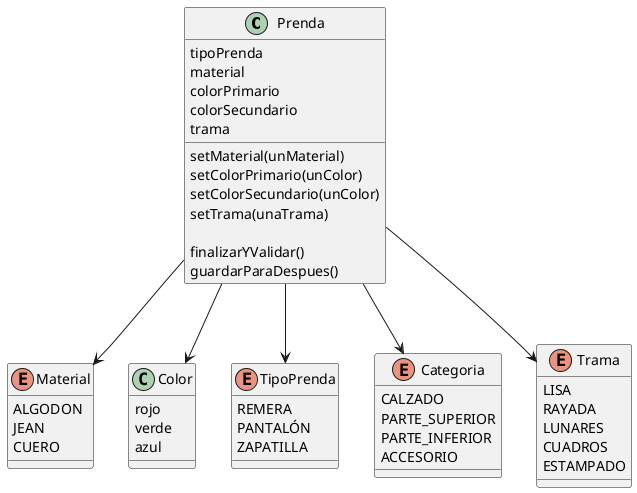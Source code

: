 @startuml QMP Segunda Iteración

class Prenda{
  tipoPrenda
  material
  colorPrimario
  colorSecundario
  trama

  setMaterial(unMaterial)
  setColorPrimario(unColor)
  setColorSecundario(unColor)
  setTrama(unaTrama)

  finalizarYValidar()
  guardarParaDespues()
}

Prenda -d-> Material
enum Material{
  ALGODON
  JEAN
  CUERO
}

Prenda -d-> Color
class Color{
  rojo
  verde
  azul
}

Prenda -d-> TipoPrenda
enum TipoPrenda{
  REMERA
  PANTALÓN
  ZAPATILLA
}


Prenda -d-> Categoria
enum Categoria{
  CALZADO
  PARTE_SUPERIOR
  PARTE_INFERIOR
  ACCESORIO
}

Prenda -d-> Trama
enum Trama{
  LISA
  RAYADA
  LUNARES
  CUADROS
  ESTAMPADO
}





@enduml
